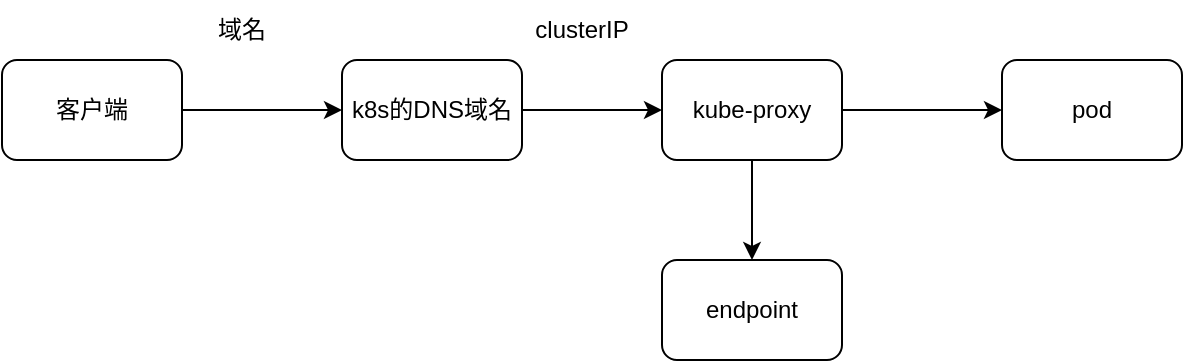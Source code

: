 <mxfile version="27.0.6">
  <diagram name="第 1 页" id="dTMJt8ikV_kJR8OObr3J">
    <mxGraphModel dx="1018" dy="655" grid="1" gridSize="10" guides="1" tooltips="1" connect="1" arrows="1" fold="1" page="1" pageScale="1" pageWidth="827" pageHeight="1169" math="0" shadow="0">
      <root>
        <mxCell id="0" />
        <mxCell id="1" parent="0" />
        <mxCell id="VXURBPU4Amz-J4X_6pdN-3" value="" style="edgeStyle=orthogonalEdgeStyle;rounded=0;orthogonalLoop=1;jettySize=auto;html=1;" edge="1" parent="1" source="VXURBPU4Amz-J4X_6pdN-1" target="VXURBPU4Amz-J4X_6pdN-2">
          <mxGeometry relative="1" as="geometry" />
        </mxCell>
        <mxCell id="VXURBPU4Amz-J4X_6pdN-1" value="客户端" style="rounded=1;whiteSpace=wrap;html=1;" vertex="1" parent="1">
          <mxGeometry x="100" y="300" width="90" height="50" as="geometry" />
        </mxCell>
        <mxCell id="VXURBPU4Amz-J4X_6pdN-5" value="" style="edgeStyle=orthogonalEdgeStyle;rounded=0;orthogonalLoop=1;jettySize=auto;html=1;" edge="1" parent="1" source="VXURBPU4Amz-J4X_6pdN-2" target="VXURBPU4Amz-J4X_6pdN-4">
          <mxGeometry relative="1" as="geometry" />
        </mxCell>
        <mxCell id="VXURBPU4Amz-J4X_6pdN-2" value="k8s的DNS域名" style="rounded=1;whiteSpace=wrap;html=1;" vertex="1" parent="1">
          <mxGeometry x="270" y="300" width="90" height="50" as="geometry" />
        </mxCell>
        <mxCell id="VXURBPU4Amz-J4X_6pdN-7" value="" style="edgeStyle=orthogonalEdgeStyle;rounded=0;orthogonalLoop=1;jettySize=auto;html=1;" edge="1" parent="1" source="VXURBPU4Amz-J4X_6pdN-4" target="VXURBPU4Amz-J4X_6pdN-6">
          <mxGeometry relative="1" as="geometry" />
        </mxCell>
        <mxCell id="VXURBPU4Amz-J4X_6pdN-9" value="" style="edgeStyle=orthogonalEdgeStyle;rounded=0;orthogonalLoop=1;jettySize=auto;html=1;" edge="1" parent="1" source="VXURBPU4Amz-J4X_6pdN-4" target="VXURBPU4Amz-J4X_6pdN-8">
          <mxGeometry relative="1" as="geometry" />
        </mxCell>
        <mxCell id="VXURBPU4Amz-J4X_6pdN-4" value="kube-proxy" style="rounded=1;whiteSpace=wrap;html=1;" vertex="1" parent="1">
          <mxGeometry x="430" y="300" width="90" height="50" as="geometry" />
        </mxCell>
        <mxCell id="VXURBPU4Amz-J4X_6pdN-6" value="endpoint" style="rounded=1;whiteSpace=wrap;html=1;" vertex="1" parent="1">
          <mxGeometry x="430" y="400" width="90" height="50" as="geometry" />
        </mxCell>
        <mxCell id="VXURBPU4Amz-J4X_6pdN-8" value="pod" style="rounded=1;whiteSpace=wrap;html=1;" vertex="1" parent="1">
          <mxGeometry x="600" y="300" width="90" height="50" as="geometry" />
        </mxCell>
        <mxCell id="VXURBPU4Amz-J4X_6pdN-10" value="域名" style="text;html=1;align=center;verticalAlign=middle;whiteSpace=wrap;rounded=0;" vertex="1" parent="1">
          <mxGeometry x="190" y="270" width="60" height="30" as="geometry" />
        </mxCell>
        <mxCell id="VXURBPU4Amz-J4X_6pdN-11" value="clusterIP" style="text;html=1;align=center;verticalAlign=middle;whiteSpace=wrap;rounded=0;" vertex="1" parent="1">
          <mxGeometry x="360" y="270" width="60" height="30" as="geometry" />
        </mxCell>
      </root>
    </mxGraphModel>
  </diagram>
</mxfile>
